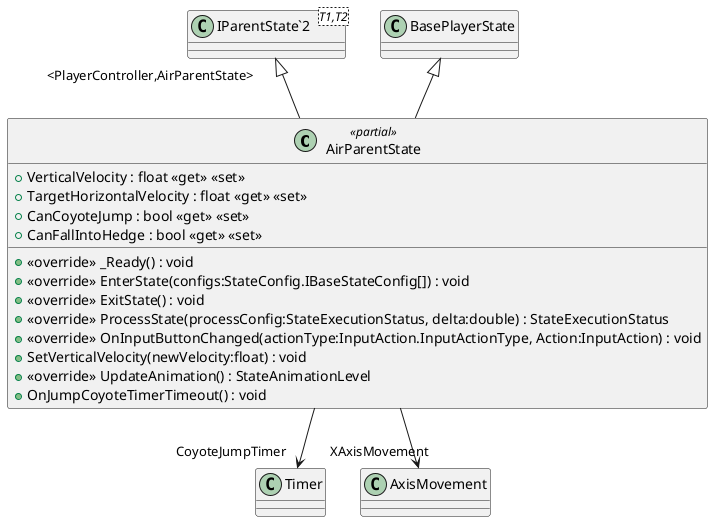 @startuml
class AirParentState <<partial>> {
    + VerticalVelocity : float <<get>> <<set>>
    + TargetHorizontalVelocity : float <<get>> <<set>>
    + CanCoyoteJump : bool <<get>> <<set>>
    + CanFallIntoHedge : bool <<get>> <<set>>
    + <<override>> _Ready() : void
    + <<override>> EnterState(configs:StateConfig.IBaseStateConfig[]) : void
    + <<override>> ExitState() : void
    + <<override>> ProcessState(processConfig:StateExecutionStatus, delta:double) : StateExecutionStatus
    + <<override>> OnInputButtonChanged(actionType:InputAction.InputActionType, Action:InputAction) : void
    + SetVerticalVelocity(newVelocity:float) : void
    + <<override>> UpdateAnimation() : StateAnimationLevel
    + OnJumpCoyoteTimerTimeout() : void
}
class "IParentState`2"<T1,T2> {
}
BasePlayerState <|-- AirParentState
"IParentState`2" "<PlayerController,AirParentState>" <|-- AirParentState
AirParentState --> "CoyoteJumpTimer" Timer
AirParentState --> "XAxisMovement" AxisMovement
@enduml
